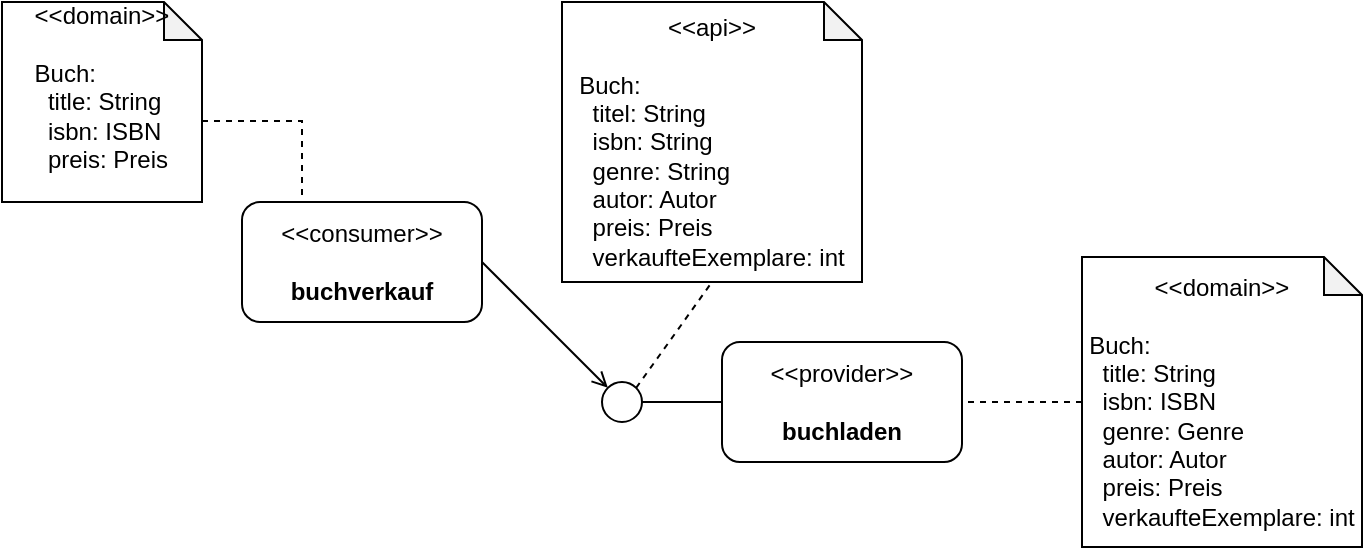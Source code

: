 <mxfile version="14.4.8" type="device"><diagram id="yaiYbfit9RUQeVHXWyUs" name="Page-1"><mxGraphModel dx="1038" dy="500" grid="1" gridSize="10" guides="1" tooltips="1" connect="1" arrows="1" fold="1" page="1" pageScale="1" pageWidth="827" pageHeight="1169" math="0" shadow="0"><root><mxCell id="0"/><mxCell id="1" parent="0"/><mxCell id="ewgBUrHmcF3YMxrTG3h0-6" value="&amp;lt;&amp;lt;consumer&amp;gt;&amp;gt;&lt;br style=&quot;font-size: 7px&quot;&gt;&lt;br style=&quot;font-size: 7px&quot;&gt;&lt;b&gt;buchverkauf&lt;/b&gt;" style="rounded=1;whiteSpace=wrap;html=1;" parent="1" vertex="1"><mxGeometry x="200" y="140" width="120" height="60" as="geometry"/></mxCell><mxCell id="ewgBUrHmcF3YMxrTG3h0-8" value="" style="group" parent="1" vertex="1" connectable="0"><mxGeometry x="380" y="210" width="180" height="60" as="geometry"/></mxCell><mxCell id="ewgBUrHmcF3YMxrTG3h0-1" value="&amp;lt;&amp;lt;provider&amp;gt;&amp;gt;&lt;br style=&quot;font-size: 7px&quot;&gt;&lt;br style=&quot;font-size: 7px&quot;&gt;&lt;b&gt;buchladen&lt;/b&gt;" style="rounded=1;whiteSpace=wrap;html=1;" parent="ewgBUrHmcF3YMxrTG3h0-8" vertex="1"><mxGeometry x="60" width="120" height="60" as="geometry"/></mxCell><mxCell id="ewgBUrHmcF3YMxrTG3h0-2" value="" style="ellipse;whiteSpace=wrap;html=1;aspect=fixed;" parent="ewgBUrHmcF3YMxrTG3h0-8" vertex="1"><mxGeometry y="20" width="20" height="20" as="geometry"/></mxCell><mxCell id="ewgBUrHmcF3YMxrTG3h0-3" value="" style="endArrow=none;html=1;entryX=0;entryY=0.5;entryDx=0;entryDy=0;exitX=1;exitY=0.5;exitDx=0;exitDy=0;" parent="ewgBUrHmcF3YMxrTG3h0-8" source="ewgBUrHmcF3YMxrTG3h0-2" target="ewgBUrHmcF3YMxrTG3h0-1" edge="1"><mxGeometry width="50" height="50" relative="1" as="geometry"><mxPoint x="-70" y="140" as="sourcePoint"/><mxPoint x="-20" y="90" as="targetPoint"/></mxGeometry></mxCell><mxCell id="ewgBUrHmcF3YMxrTG3h0-9" value="" style="endArrow=open;html=1;exitX=1;exitY=0.5;exitDx=0;exitDy=0;entryX=0;entryY=0;entryDx=0;entryDy=0;endFill=0;" parent="1" source="ewgBUrHmcF3YMxrTG3h0-6" target="ewgBUrHmcF3YMxrTG3h0-2" edge="1"><mxGeometry width="50" height="50" relative="1" as="geometry"><mxPoint x="320" y="260" as="sourcePoint"/><mxPoint x="370" y="210" as="targetPoint"/></mxGeometry></mxCell><mxCell id="caDBH34F_kDHsDCaZFcx-5" style="edgeStyle=orthogonalEdgeStyle;rounded=0;orthogonalLoop=1;jettySize=auto;html=1;exitX=0;exitY=0.5;exitDx=0;exitDy=0;exitPerimeter=0;endArrow=none;endFill=0;dashed=1;" edge="1" parent="1" source="ewgBUrHmcF3YMxrTG3h0-11" target="ewgBUrHmcF3YMxrTG3h0-1"><mxGeometry relative="1" as="geometry"><Array as="points"><mxPoint x="620" y="240"/><mxPoint x="620" y="240"/></Array></mxGeometry></mxCell><mxCell id="ewgBUrHmcF3YMxrTG3h0-11" value="&amp;lt;&amp;lt;domain&amp;gt;&amp;gt;&lt;br&gt;&lt;br&gt;&lt;div style=&quot;text-align: left&quot;&gt;&lt;span&gt;Buch:&lt;/span&gt;&lt;/div&gt;&lt;div style=&quot;text-align: left&quot;&gt;&lt;span&gt;&amp;nbsp; title: String&lt;/span&gt;&lt;/div&gt;&lt;div style=&quot;text-align: left&quot;&gt;&lt;span&gt;&amp;nbsp; isbn: ISBN&lt;/span&gt;&lt;/div&gt;&lt;div style=&quot;text-align: left&quot;&gt;&lt;span&gt;&amp;nbsp; genre: Genre&lt;/span&gt;&lt;/div&gt;&lt;div style=&quot;text-align: left&quot;&gt;&lt;span&gt;&amp;nbsp; autor: Autor&lt;/span&gt;&lt;/div&gt;&lt;div style=&quot;text-align: left&quot;&gt;&amp;nbsp; preis: Preis&lt;span&gt;&lt;br&gt;&lt;/span&gt;&lt;/div&gt;&lt;div style=&quot;text-align: left&quot;&gt;&amp;nbsp; verkaufteExemplare: int&lt;span&gt;&lt;br&gt;&lt;/span&gt;&lt;/div&gt;" style="shape=note;whiteSpace=wrap;html=1;backgroundOutline=1;darkOpacity=0.05;size=19;" parent="1" vertex="1"><mxGeometry x="620" y="167.5" width="140" height="145" as="geometry"/></mxCell><mxCell id="caDBH34F_kDHsDCaZFcx-3" style="edgeStyle=orthogonalEdgeStyle;rounded=0;orthogonalLoop=1;jettySize=auto;html=1;exitX=0;exitY=0;exitDx=100;exitDy=59.5;exitPerimeter=0;dashed=1;endArrow=none;endFill=0;entryX=0.25;entryY=0;entryDx=0;entryDy=0;" edge="1" parent="1" source="ewgBUrHmcF3YMxrTG3h0-14" target="ewgBUrHmcF3YMxrTG3h0-6"><mxGeometry relative="1" as="geometry"/></mxCell><mxCell id="ewgBUrHmcF3YMxrTG3h0-14" value="&amp;lt;&amp;lt;domain&amp;gt;&amp;gt;&lt;br&gt;&lt;br&gt;&lt;div style=&quot;text-align: left&quot;&gt;&lt;span&gt;Buch:&lt;/span&gt;&lt;/div&gt;&lt;div style=&quot;text-align: left&quot;&gt;&lt;span&gt;&amp;nbsp; title: String&lt;/span&gt;&lt;/div&gt;&lt;div style=&quot;text-align: left&quot;&gt;&lt;span&gt;&amp;nbsp; isbn: ISBN&lt;/span&gt;&lt;/div&gt;&lt;div style=&quot;text-align: left&quot;&gt;&amp;nbsp; preis: Preis&lt;span&gt;&lt;br&gt;&lt;/span&gt;&lt;/div&gt;&lt;div style=&quot;text-align: left&quot;&gt;&lt;span&gt;&lt;br&gt;&lt;/span&gt;&lt;/div&gt;" style="shape=note;whiteSpace=wrap;html=1;backgroundOutline=1;darkOpacity=0.05;size=19;" parent="1" vertex="1"><mxGeometry x="80" y="40" width="100" height="100" as="geometry"/></mxCell><mxCell id="caDBH34F_kDHsDCaZFcx-1" value="&amp;lt;&amp;lt;api&amp;gt;&amp;gt;&lt;br&gt;&lt;br&gt;&lt;div style=&quot;text-align: left&quot;&gt;&lt;span&gt;Buch:&lt;/span&gt;&lt;/div&gt;&lt;div style=&quot;text-align: left&quot;&gt;&lt;span&gt;&amp;nbsp; titel: String&lt;/span&gt;&lt;/div&gt;&lt;div style=&quot;text-align: left&quot;&gt;&lt;span&gt;&amp;nbsp; isbn: String&lt;/span&gt;&lt;/div&gt;&lt;div style=&quot;text-align: left&quot;&gt;&lt;span&gt;&amp;nbsp; genre: String&lt;/span&gt;&lt;/div&gt;&lt;div style=&quot;text-align: left&quot;&gt;&lt;span&gt;&amp;nbsp; autor: Autor&lt;/span&gt;&lt;/div&gt;&lt;div style=&quot;text-align: left&quot;&gt;&amp;nbsp; preis: Preis&lt;span&gt;&lt;br&gt;&lt;/span&gt;&lt;/div&gt;&lt;div style=&quot;text-align: left&quot;&gt;&lt;span&gt;&amp;nbsp; verkaufteExemplare: int&lt;/span&gt;&lt;/div&gt;" style="shape=note;whiteSpace=wrap;html=1;backgroundOutline=1;darkOpacity=0.05;size=19;" vertex="1" parent="1"><mxGeometry x="360" y="40" width="150" height="140" as="geometry"/></mxCell><mxCell id="caDBH34F_kDHsDCaZFcx-2" value="" style="endArrow=none;dashed=1;html=1;entryX=0.5;entryY=1;entryDx=0;entryDy=0;entryPerimeter=0;exitX=1;exitY=0;exitDx=0;exitDy=0;" edge="1" parent="1" source="ewgBUrHmcF3YMxrTG3h0-2" target="caDBH34F_kDHsDCaZFcx-1"><mxGeometry width="50" height="50" relative="1" as="geometry"><mxPoint x="320" y="220" as="sourcePoint"/><mxPoint x="370" y="170" as="targetPoint"/></mxGeometry></mxCell></root></mxGraphModel></diagram></mxfile>